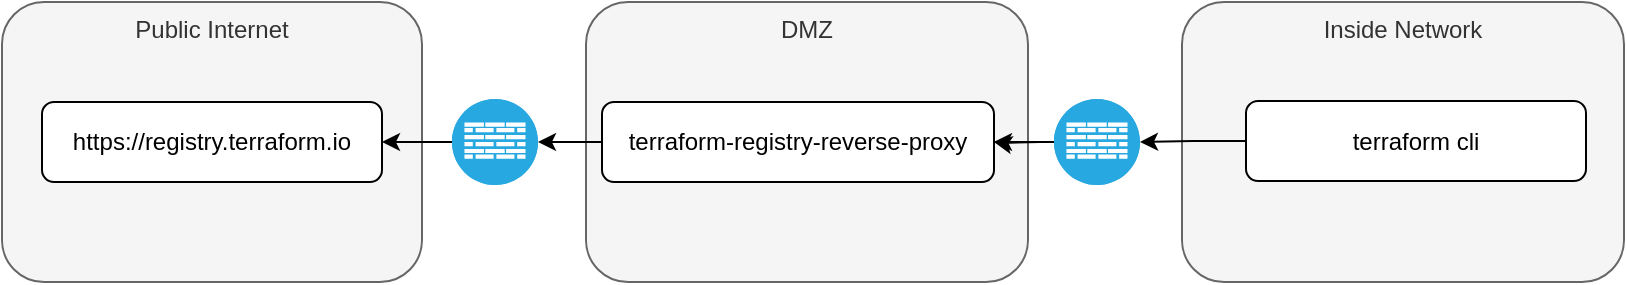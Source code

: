 <mxfile version="17.1.3" type="github">
  <diagram id="C5RBs43oDa-KdzZeNtuy" name="Page-1">
    <mxGraphModel dx="1163" dy="1157" grid="1" gridSize="10" guides="1" tooltips="1" connect="1" arrows="1" fold="1" page="1" pageScale="1" pageWidth="827" pageHeight="1169" math="0" shadow="0">
      <root>
        <mxCell id="WIyWlLk6GJQsqaUBKTNV-0" />
        <mxCell id="WIyWlLk6GJQsqaUBKTNV-1" parent="WIyWlLk6GJQsqaUBKTNV-0" />
        <mxCell id="gkrZ5BVqSPrGFsTIwz_9-17" value="Inside Network" style="rounded=1;whiteSpace=wrap;html=1;fillColor=#f5f5f5;strokeColor=#666666;fontColor=#333333;verticalAlign=top;" parent="WIyWlLk6GJQsqaUBKTNV-1" vertex="1">
          <mxGeometry x="600" y="440" width="221" height="140" as="geometry" />
        </mxCell>
        <mxCell id="gkrZ5BVqSPrGFsTIwz_9-15" value="DMZ" style="rounded=1;whiteSpace=wrap;html=1;fillColor=#f5f5f5;strokeColor=#666666;fontColor=#333333;verticalAlign=top;" parent="WIyWlLk6GJQsqaUBKTNV-1" vertex="1">
          <mxGeometry x="302" y="440" width="221" height="140" as="geometry" />
        </mxCell>
        <mxCell id="gkrZ5BVqSPrGFsTIwz_9-13" value="Public Internet" style="rounded=1;whiteSpace=wrap;html=1;fillColor=#f5f5f5;strokeColor=#666666;fontColor=#333333;verticalAlign=top;" parent="WIyWlLk6GJQsqaUBKTNV-1" vertex="1">
          <mxGeometry x="10" y="440" width="210" height="140" as="geometry" />
        </mxCell>
        <mxCell id="gkrZ5BVqSPrGFsTIwz_9-11" value="" style="edgeStyle=orthogonalEdgeStyle;rounded=0;orthogonalLoop=1;jettySize=auto;html=1;" parent="WIyWlLk6GJQsqaUBKTNV-1" source="WIyWlLk6GJQsqaUBKTNV-3" target="gkrZ5BVqSPrGFsTIwz_9-5" edge="1">
          <mxGeometry relative="1" as="geometry" />
        </mxCell>
        <mxCell id="WIyWlLk6GJQsqaUBKTNV-3" value="terraform-registry-reverse-proxy" style="rounded=1;whiteSpace=wrap;html=1;fontSize=12;glass=0;strokeWidth=1;shadow=0;" parent="WIyWlLk6GJQsqaUBKTNV-1" vertex="1">
          <mxGeometry x="310" y="490" width="196" height="40" as="geometry" />
        </mxCell>
        <mxCell id="gkrZ5BVqSPrGFsTIwz_9-0" value="https://registry.terraform.io" style="rounded=1;whiteSpace=wrap;html=1;fontSize=12;glass=0;strokeWidth=1;shadow=0;" parent="WIyWlLk6GJQsqaUBKTNV-1" vertex="1">
          <mxGeometry x="30" y="490" width="170" height="40" as="geometry" />
        </mxCell>
        <mxCell id="gkrZ5BVqSPrGFsTIwz_9-9" style="edgeStyle=orthogonalEdgeStyle;rounded=0;orthogonalLoop=1;jettySize=auto;html=1;entryX=1;entryY=0.5;entryDx=0;entryDy=0;entryPerimeter=0;" parent="WIyWlLk6GJQsqaUBKTNV-1" source="gkrZ5BVqSPrGFsTIwz_9-1" target="gkrZ5BVqSPrGFsTIwz_9-8" edge="1">
          <mxGeometry relative="1" as="geometry" />
        </mxCell>
        <mxCell id="gkrZ5BVqSPrGFsTIwz_9-1" value="terraform cli" style="rounded=1;whiteSpace=wrap;html=1;fontSize=12;glass=0;strokeWidth=1;shadow=0;" parent="WIyWlLk6GJQsqaUBKTNV-1" vertex="1">
          <mxGeometry x="632" y="489.5" width="170" height="40" as="geometry" />
        </mxCell>
        <mxCell id="gkrZ5BVqSPrGFsTIwz_9-12" value="" style="edgeStyle=orthogonalEdgeStyle;rounded=0;orthogonalLoop=1;jettySize=auto;html=1;" parent="WIyWlLk6GJQsqaUBKTNV-1" source="gkrZ5BVqSPrGFsTIwz_9-5" target="gkrZ5BVqSPrGFsTIwz_9-0" edge="1">
          <mxGeometry relative="1" as="geometry" />
        </mxCell>
        <mxCell id="gkrZ5BVqSPrGFsTIwz_9-5" value="" style="fillColor=#28A8E0;verticalLabelPosition=bottom;sketch=0;html=1;strokeColor=#ffffff;verticalAlign=top;align=center;points=[[0.145,0.145,0],[0.5,0,0],[0.855,0.145,0],[1,0.5,0],[0.855,0.855,0],[0.5,1,0],[0.145,0.855,0],[0,0.5,0]];pointerEvents=1;shape=mxgraph.cisco_safe.compositeIcon;bgIcon=ellipse;resIcon=mxgraph.cisco_safe.capability.firewall;" parent="WIyWlLk6GJQsqaUBKTNV-1" vertex="1">
          <mxGeometry x="235" y="488.5" width="43" height="43" as="geometry" />
        </mxCell>
        <mxCell id="gkrZ5BVqSPrGFsTIwz_9-10" value="" style="edgeStyle=orthogonalEdgeStyle;rounded=0;orthogonalLoop=1;jettySize=auto;html=1;" parent="WIyWlLk6GJQsqaUBKTNV-1" target="WIyWlLk6GJQsqaUBKTNV-3" edge="1">
          <mxGeometry relative="1" as="geometry">
            <mxPoint x="529" y="510" as="sourcePoint" />
          </mxGeometry>
        </mxCell>
        <mxCell id="gkrZ5BVqSPrGFsTIwz_9-16" value="" style="edgeStyle=orthogonalEdgeStyle;rounded=0;orthogonalLoop=1;jettySize=auto;html=1;" parent="WIyWlLk6GJQsqaUBKTNV-1" source="gkrZ5BVqSPrGFsTIwz_9-8" target="WIyWlLk6GJQsqaUBKTNV-3" edge="1">
          <mxGeometry relative="1" as="geometry" />
        </mxCell>
        <mxCell id="gkrZ5BVqSPrGFsTIwz_9-8" value="" style="fillColor=#28A8E0;verticalLabelPosition=bottom;sketch=0;html=1;strokeColor=#ffffff;verticalAlign=top;align=center;points=[[0.145,0.145,0],[0.5,0,0],[0.855,0.145,0],[1,0.5,0],[0.855,0.855,0],[0.5,1,0],[0.145,0.855,0],[0,0.5,0]];pointerEvents=1;shape=mxgraph.cisco_safe.compositeIcon;bgIcon=ellipse;resIcon=mxgraph.cisco_safe.capability.firewall;" parent="WIyWlLk6GJQsqaUBKTNV-1" vertex="1">
          <mxGeometry x="536" y="488.5" width="43" height="43" as="geometry" />
        </mxCell>
      </root>
    </mxGraphModel>
  </diagram>
</mxfile>
